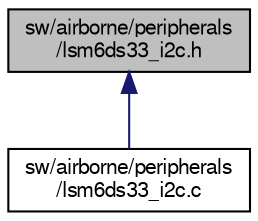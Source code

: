 digraph "sw/airborne/peripherals/lsm6ds33_i2c.h"
{
  edge [fontname="FreeSans",fontsize="10",labelfontname="FreeSans",labelfontsize="10"];
  node [fontname="FreeSans",fontsize="10",shape=record];
  Node1 [label="sw/airborne/peripherals\l/lsm6ds33_i2c.h",height=0.2,width=0.4,color="black", fillcolor="grey75", style="filled", fontcolor="black"];
  Node1 -> Node2 [dir="back",color="midnightblue",fontsize="10",style="solid",fontname="FreeSans"];
  Node2 [label="sw/airborne/peripherals\l/lsm6ds33_i2c.c",height=0.2,width=0.4,color="black", fillcolor="white", style="filled",URL="$lsm6ds33__i2c_8c.html",tooltip="Driver for LSM6DS33 accelerometer and gyrometer using I2C. "];
}
